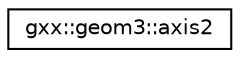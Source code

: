 digraph "Graphical Class Hierarchy"
{
  edge [fontname="Helvetica",fontsize="10",labelfontname="Helvetica",labelfontsize="10"];
  node [fontname="Helvetica",fontsize="10",shape=record];
  rankdir="LR";
  Node1 [label="gxx::geom3::axis2",height=0.2,width=0.4,color="black", fillcolor="white", style="filled",URL="$classgxx_1_1geom3_1_1axis2.html"];
}
